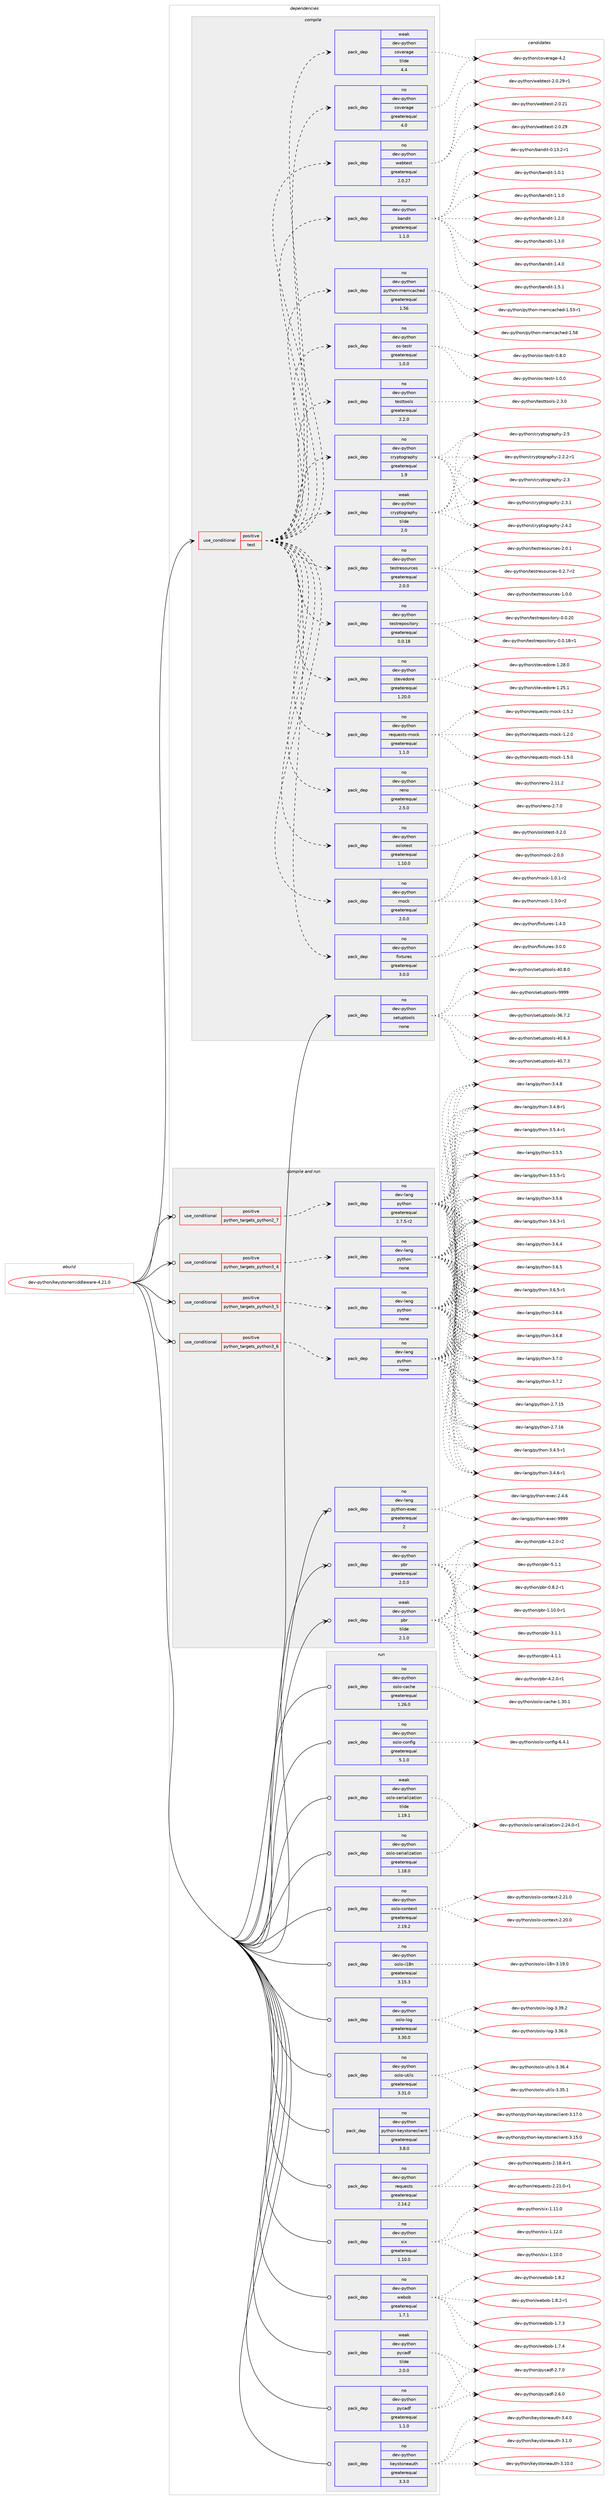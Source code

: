 digraph prolog {

# *************
# Graph options
# *************

newrank=true;
concentrate=true;
compound=true;
graph [rankdir=LR,fontname=Helvetica,fontsize=10,ranksep=1.5];#, ranksep=2.5, nodesep=0.2];
edge  [arrowhead=vee];
node  [fontname=Helvetica,fontsize=10];

# **********
# The ebuild
# **********

subgraph cluster_leftcol {
color=gray;
rank=same;
label=<<i>ebuild</i>>;
id [label="dev-python/keystonemiddleware-4.21.0", color=red, width=4, href="../dev-python/keystonemiddleware-4.21.0.svg"];
}

# ****************
# The dependencies
# ****************

subgraph cluster_midcol {
color=gray;
label=<<i>dependencies</i>>;
subgraph cluster_compile {
fillcolor="#eeeeee";
style=filled;
label=<<i>compile</i>>;
subgraph cond376677 {
dependency1416497 [label=<<TABLE BORDER="0" CELLBORDER="1" CELLSPACING="0" CELLPADDING="4"><TR><TD ROWSPAN="3" CELLPADDING="10">use_conditional</TD></TR><TR><TD>positive</TD></TR><TR><TD>test</TD></TR></TABLE>>, shape=none, color=red];
subgraph pack1016547 {
dependency1416498 [label=<<TABLE BORDER="0" CELLBORDER="1" CELLSPACING="0" CELLPADDING="4" WIDTH="220"><TR><TD ROWSPAN="6" CELLPADDING="30">pack_dep</TD></TR><TR><TD WIDTH="110">no</TD></TR><TR><TD>dev-python</TD></TR><TR><TD>coverage</TD></TR><TR><TD>greaterequal</TD></TR><TR><TD>4.0</TD></TR></TABLE>>, shape=none, color=blue];
}
dependency1416497:e -> dependency1416498:w [weight=20,style="dashed",arrowhead="vee"];
subgraph pack1016548 {
dependency1416499 [label=<<TABLE BORDER="0" CELLBORDER="1" CELLSPACING="0" CELLPADDING="4" WIDTH="220"><TR><TD ROWSPAN="6" CELLPADDING="30">pack_dep</TD></TR><TR><TD WIDTH="110">weak</TD></TR><TR><TD>dev-python</TD></TR><TR><TD>coverage</TD></TR><TR><TD>tilde</TD></TR><TR><TD>4.4</TD></TR></TABLE>>, shape=none, color=blue];
}
dependency1416497:e -> dependency1416499:w [weight=20,style="dashed",arrowhead="vee"];
subgraph pack1016549 {
dependency1416500 [label=<<TABLE BORDER="0" CELLBORDER="1" CELLSPACING="0" CELLPADDING="4" WIDTH="220"><TR><TD ROWSPAN="6" CELLPADDING="30">pack_dep</TD></TR><TR><TD WIDTH="110">no</TD></TR><TR><TD>dev-python</TD></TR><TR><TD>cryptography</TD></TR><TR><TD>greaterequal</TD></TR><TR><TD>1.9</TD></TR></TABLE>>, shape=none, color=blue];
}
dependency1416497:e -> dependency1416500:w [weight=20,style="dashed",arrowhead="vee"];
subgraph pack1016550 {
dependency1416501 [label=<<TABLE BORDER="0" CELLBORDER="1" CELLSPACING="0" CELLPADDING="4" WIDTH="220"><TR><TD ROWSPAN="6" CELLPADDING="30">pack_dep</TD></TR><TR><TD WIDTH="110">weak</TD></TR><TR><TD>dev-python</TD></TR><TR><TD>cryptography</TD></TR><TR><TD>tilde</TD></TR><TR><TD>2.0</TD></TR></TABLE>>, shape=none, color=blue];
}
dependency1416497:e -> dependency1416501:w [weight=20,style="dashed",arrowhead="vee"];
subgraph pack1016551 {
dependency1416502 [label=<<TABLE BORDER="0" CELLBORDER="1" CELLSPACING="0" CELLPADDING="4" WIDTH="220"><TR><TD ROWSPAN="6" CELLPADDING="30">pack_dep</TD></TR><TR><TD WIDTH="110">no</TD></TR><TR><TD>dev-python</TD></TR><TR><TD>fixtures</TD></TR><TR><TD>greaterequal</TD></TR><TR><TD>3.0.0</TD></TR></TABLE>>, shape=none, color=blue];
}
dependency1416497:e -> dependency1416502:w [weight=20,style="dashed",arrowhead="vee"];
subgraph pack1016552 {
dependency1416503 [label=<<TABLE BORDER="0" CELLBORDER="1" CELLSPACING="0" CELLPADDING="4" WIDTH="220"><TR><TD ROWSPAN="6" CELLPADDING="30">pack_dep</TD></TR><TR><TD WIDTH="110">no</TD></TR><TR><TD>dev-python</TD></TR><TR><TD>mock</TD></TR><TR><TD>greaterequal</TD></TR><TR><TD>2.0.0</TD></TR></TABLE>>, shape=none, color=blue];
}
dependency1416497:e -> dependency1416503:w [weight=20,style="dashed",arrowhead="vee"];
subgraph pack1016553 {
dependency1416504 [label=<<TABLE BORDER="0" CELLBORDER="1" CELLSPACING="0" CELLPADDING="4" WIDTH="220"><TR><TD ROWSPAN="6" CELLPADDING="30">pack_dep</TD></TR><TR><TD WIDTH="110">no</TD></TR><TR><TD>dev-python</TD></TR><TR><TD>oslotest</TD></TR><TR><TD>greaterequal</TD></TR><TR><TD>1.10.0</TD></TR></TABLE>>, shape=none, color=blue];
}
dependency1416497:e -> dependency1416504:w [weight=20,style="dashed",arrowhead="vee"];
subgraph pack1016554 {
dependency1416505 [label=<<TABLE BORDER="0" CELLBORDER="1" CELLSPACING="0" CELLPADDING="4" WIDTH="220"><TR><TD ROWSPAN="6" CELLPADDING="30">pack_dep</TD></TR><TR><TD WIDTH="110">no</TD></TR><TR><TD>dev-python</TD></TR><TR><TD>reno</TD></TR><TR><TD>greaterequal</TD></TR><TR><TD>2.5.0</TD></TR></TABLE>>, shape=none, color=blue];
}
dependency1416497:e -> dependency1416505:w [weight=20,style="dashed",arrowhead="vee"];
subgraph pack1016555 {
dependency1416506 [label=<<TABLE BORDER="0" CELLBORDER="1" CELLSPACING="0" CELLPADDING="4" WIDTH="220"><TR><TD ROWSPAN="6" CELLPADDING="30">pack_dep</TD></TR><TR><TD WIDTH="110">no</TD></TR><TR><TD>dev-python</TD></TR><TR><TD>requests-mock</TD></TR><TR><TD>greaterequal</TD></TR><TR><TD>1.1.0</TD></TR></TABLE>>, shape=none, color=blue];
}
dependency1416497:e -> dependency1416506:w [weight=20,style="dashed",arrowhead="vee"];
subgraph pack1016556 {
dependency1416507 [label=<<TABLE BORDER="0" CELLBORDER="1" CELLSPACING="0" CELLPADDING="4" WIDTH="220"><TR><TD ROWSPAN="6" CELLPADDING="30">pack_dep</TD></TR><TR><TD WIDTH="110">no</TD></TR><TR><TD>dev-python</TD></TR><TR><TD>stevedore</TD></TR><TR><TD>greaterequal</TD></TR><TR><TD>1.20.0</TD></TR></TABLE>>, shape=none, color=blue];
}
dependency1416497:e -> dependency1416507:w [weight=20,style="dashed",arrowhead="vee"];
subgraph pack1016557 {
dependency1416508 [label=<<TABLE BORDER="0" CELLBORDER="1" CELLSPACING="0" CELLPADDING="4" WIDTH="220"><TR><TD ROWSPAN="6" CELLPADDING="30">pack_dep</TD></TR><TR><TD WIDTH="110">no</TD></TR><TR><TD>dev-python</TD></TR><TR><TD>testrepository</TD></TR><TR><TD>greaterequal</TD></TR><TR><TD>0.0.18</TD></TR></TABLE>>, shape=none, color=blue];
}
dependency1416497:e -> dependency1416508:w [weight=20,style="dashed",arrowhead="vee"];
subgraph pack1016558 {
dependency1416509 [label=<<TABLE BORDER="0" CELLBORDER="1" CELLSPACING="0" CELLPADDING="4" WIDTH="220"><TR><TD ROWSPAN="6" CELLPADDING="30">pack_dep</TD></TR><TR><TD WIDTH="110">no</TD></TR><TR><TD>dev-python</TD></TR><TR><TD>testresources</TD></TR><TR><TD>greaterequal</TD></TR><TR><TD>2.0.0</TD></TR></TABLE>>, shape=none, color=blue];
}
dependency1416497:e -> dependency1416509:w [weight=20,style="dashed",arrowhead="vee"];
subgraph pack1016559 {
dependency1416510 [label=<<TABLE BORDER="0" CELLBORDER="1" CELLSPACING="0" CELLPADDING="4" WIDTH="220"><TR><TD ROWSPAN="6" CELLPADDING="30">pack_dep</TD></TR><TR><TD WIDTH="110">no</TD></TR><TR><TD>dev-python</TD></TR><TR><TD>testtools</TD></TR><TR><TD>greaterequal</TD></TR><TR><TD>2.2.0</TD></TR></TABLE>>, shape=none, color=blue];
}
dependency1416497:e -> dependency1416510:w [weight=20,style="dashed",arrowhead="vee"];
subgraph pack1016560 {
dependency1416511 [label=<<TABLE BORDER="0" CELLBORDER="1" CELLSPACING="0" CELLPADDING="4" WIDTH="220"><TR><TD ROWSPAN="6" CELLPADDING="30">pack_dep</TD></TR><TR><TD WIDTH="110">no</TD></TR><TR><TD>dev-python</TD></TR><TR><TD>os-testr</TD></TR><TR><TD>greaterequal</TD></TR><TR><TD>1.0.0</TD></TR></TABLE>>, shape=none, color=blue];
}
dependency1416497:e -> dependency1416511:w [weight=20,style="dashed",arrowhead="vee"];
subgraph pack1016561 {
dependency1416512 [label=<<TABLE BORDER="0" CELLBORDER="1" CELLSPACING="0" CELLPADDING="4" WIDTH="220"><TR><TD ROWSPAN="6" CELLPADDING="30">pack_dep</TD></TR><TR><TD WIDTH="110">no</TD></TR><TR><TD>dev-python</TD></TR><TR><TD>python-memcached</TD></TR><TR><TD>greaterequal</TD></TR><TR><TD>1.56</TD></TR></TABLE>>, shape=none, color=blue];
}
dependency1416497:e -> dependency1416512:w [weight=20,style="dashed",arrowhead="vee"];
subgraph pack1016562 {
dependency1416513 [label=<<TABLE BORDER="0" CELLBORDER="1" CELLSPACING="0" CELLPADDING="4" WIDTH="220"><TR><TD ROWSPAN="6" CELLPADDING="30">pack_dep</TD></TR><TR><TD WIDTH="110">no</TD></TR><TR><TD>dev-python</TD></TR><TR><TD>bandit</TD></TR><TR><TD>greaterequal</TD></TR><TR><TD>1.1.0</TD></TR></TABLE>>, shape=none, color=blue];
}
dependency1416497:e -> dependency1416513:w [weight=20,style="dashed",arrowhead="vee"];
subgraph pack1016563 {
dependency1416514 [label=<<TABLE BORDER="0" CELLBORDER="1" CELLSPACING="0" CELLPADDING="4" WIDTH="220"><TR><TD ROWSPAN="6" CELLPADDING="30">pack_dep</TD></TR><TR><TD WIDTH="110">no</TD></TR><TR><TD>dev-python</TD></TR><TR><TD>webtest</TD></TR><TR><TD>greaterequal</TD></TR><TR><TD>2.0.27</TD></TR></TABLE>>, shape=none, color=blue];
}
dependency1416497:e -> dependency1416514:w [weight=20,style="dashed",arrowhead="vee"];
}
id:e -> dependency1416497:w [weight=20,style="solid",arrowhead="vee"];
subgraph pack1016564 {
dependency1416515 [label=<<TABLE BORDER="0" CELLBORDER="1" CELLSPACING="0" CELLPADDING="4" WIDTH="220"><TR><TD ROWSPAN="6" CELLPADDING="30">pack_dep</TD></TR><TR><TD WIDTH="110">no</TD></TR><TR><TD>dev-python</TD></TR><TR><TD>setuptools</TD></TR><TR><TD>none</TD></TR><TR><TD></TD></TR></TABLE>>, shape=none, color=blue];
}
id:e -> dependency1416515:w [weight=20,style="solid",arrowhead="vee"];
}
subgraph cluster_compileandrun {
fillcolor="#eeeeee";
style=filled;
label=<<i>compile and run</i>>;
subgraph cond376678 {
dependency1416516 [label=<<TABLE BORDER="0" CELLBORDER="1" CELLSPACING="0" CELLPADDING="4"><TR><TD ROWSPAN="3" CELLPADDING="10">use_conditional</TD></TR><TR><TD>positive</TD></TR><TR><TD>python_targets_python2_7</TD></TR></TABLE>>, shape=none, color=red];
subgraph pack1016565 {
dependency1416517 [label=<<TABLE BORDER="0" CELLBORDER="1" CELLSPACING="0" CELLPADDING="4" WIDTH="220"><TR><TD ROWSPAN="6" CELLPADDING="30">pack_dep</TD></TR><TR><TD WIDTH="110">no</TD></TR><TR><TD>dev-lang</TD></TR><TR><TD>python</TD></TR><TR><TD>greaterequal</TD></TR><TR><TD>2.7.5-r2</TD></TR></TABLE>>, shape=none, color=blue];
}
dependency1416516:e -> dependency1416517:w [weight=20,style="dashed",arrowhead="vee"];
}
id:e -> dependency1416516:w [weight=20,style="solid",arrowhead="odotvee"];
subgraph cond376679 {
dependency1416518 [label=<<TABLE BORDER="0" CELLBORDER="1" CELLSPACING="0" CELLPADDING="4"><TR><TD ROWSPAN="3" CELLPADDING="10">use_conditional</TD></TR><TR><TD>positive</TD></TR><TR><TD>python_targets_python3_4</TD></TR></TABLE>>, shape=none, color=red];
subgraph pack1016566 {
dependency1416519 [label=<<TABLE BORDER="0" CELLBORDER="1" CELLSPACING="0" CELLPADDING="4" WIDTH="220"><TR><TD ROWSPAN="6" CELLPADDING="30">pack_dep</TD></TR><TR><TD WIDTH="110">no</TD></TR><TR><TD>dev-lang</TD></TR><TR><TD>python</TD></TR><TR><TD>none</TD></TR><TR><TD></TD></TR></TABLE>>, shape=none, color=blue];
}
dependency1416518:e -> dependency1416519:w [weight=20,style="dashed",arrowhead="vee"];
}
id:e -> dependency1416518:w [weight=20,style="solid",arrowhead="odotvee"];
subgraph cond376680 {
dependency1416520 [label=<<TABLE BORDER="0" CELLBORDER="1" CELLSPACING="0" CELLPADDING="4"><TR><TD ROWSPAN="3" CELLPADDING="10">use_conditional</TD></TR><TR><TD>positive</TD></TR><TR><TD>python_targets_python3_5</TD></TR></TABLE>>, shape=none, color=red];
subgraph pack1016567 {
dependency1416521 [label=<<TABLE BORDER="0" CELLBORDER="1" CELLSPACING="0" CELLPADDING="4" WIDTH="220"><TR><TD ROWSPAN="6" CELLPADDING="30">pack_dep</TD></TR><TR><TD WIDTH="110">no</TD></TR><TR><TD>dev-lang</TD></TR><TR><TD>python</TD></TR><TR><TD>none</TD></TR><TR><TD></TD></TR></TABLE>>, shape=none, color=blue];
}
dependency1416520:e -> dependency1416521:w [weight=20,style="dashed",arrowhead="vee"];
}
id:e -> dependency1416520:w [weight=20,style="solid",arrowhead="odotvee"];
subgraph cond376681 {
dependency1416522 [label=<<TABLE BORDER="0" CELLBORDER="1" CELLSPACING="0" CELLPADDING="4"><TR><TD ROWSPAN="3" CELLPADDING="10">use_conditional</TD></TR><TR><TD>positive</TD></TR><TR><TD>python_targets_python3_6</TD></TR></TABLE>>, shape=none, color=red];
subgraph pack1016568 {
dependency1416523 [label=<<TABLE BORDER="0" CELLBORDER="1" CELLSPACING="0" CELLPADDING="4" WIDTH="220"><TR><TD ROWSPAN="6" CELLPADDING="30">pack_dep</TD></TR><TR><TD WIDTH="110">no</TD></TR><TR><TD>dev-lang</TD></TR><TR><TD>python</TD></TR><TR><TD>none</TD></TR><TR><TD></TD></TR></TABLE>>, shape=none, color=blue];
}
dependency1416522:e -> dependency1416523:w [weight=20,style="dashed",arrowhead="vee"];
}
id:e -> dependency1416522:w [weight=20,style="solid",arrowhead="odotvee"];
subgraph pack1016569 {
dependency1416524 [label=<<TABLE BORDER="0" CELLBORDER="1" CELLSPACING="0" CELLPADDING="4" WIDTH="220"><TR><TD ROWSPAN="6" CELLPADDING="30">pack_dep</TD></TR><TR><TD WIDTH="110">no</TD></TR><TR><TD>dev-lang</TD></TR><TR><TD>python-exec</TD></TR><TR><TD>greaterequal</TD></TR><TR><TD>2</TD></TR></TABLE>>, shape=none, color=blue];
}
id:e -> dependency1416524:w [weight=20,style="solid",arrowhead="odotvee"];
subgraph pack1016570 {
dependency1416525 [label=<<TABLE BORDER="0" CELLBORDER="1" CELLSPACING="0" CELLPADDING="4" WIDTH="220"><TR><TD ROWSPAN="6" CELLPADDING="30">pack_dep</TD></TR><TR><TD WIDTH="110">no</TD></TR><TR><TD>dev-python</TD></TR><TR><TD>pbr</TD></TR><TR><TD>greaterequal</TD></TR><TR><TD>2.0.0</TD></TR></TABLE>>, shape=none, color=blue];
}
id:e -> dependency1416525:w [weight=20,style="solid",arrowhead="odotvee"];
subgraph pack1016571 {
dependency1416526 [label=<<TABLE BORDER="0" CELLBORDER="1" CELLSPACING="0" CELLPADDING="4" WIDTH="220"><TR><TD ROWSPAN="6" CELLPADDING="30">pack_dep</TD></TR><TR><TD WIDTH="110">weak</TD></TR><TR><TD>dev-python</TD></TR><TR><TD>pbr</TD></TR><TR><TD>tilde</TD></TR><TR><TD>2.1.0</TD></TR></TABLE>>, shape=none, color=blue];
}
id:e -> dependency1416526:w [weight=20,style="solid",arrowhead="odotvee"];
}
subgraph cluster_run {
fillcolor="#eeeeee";
style=filled;
label=<<i>run</i>>;
subgraph pack1016572 {
dependency1416527 [label=<<TABLE BORDER="0" CELLBORDER="1" CELLSPACING="0" CELLPADDING="4" WIDTH="220"><TR><TD ROWSPAN="6" CELLPADDING="30">pack_dep</TD></TR><TR><TD WIDTH="110">no</TD></TR><TR><TD>dev-python</TD></TR><TR><TD>keystoneauth</TD></TR><TR><TD>greaterequal</TD></TR><TR><TD>3.3.0</TD></TR></TABLE>>, shape=none, color=blue];
}
id:e -> dependency1416527:w [weight=20,style="solid",arrowhead="odot"];
subgraph pack1016573 {
dependency1416528 [label=<<TABLE BORDER="0" CELLBORDER="1" CELLSPACING="0" CELLPADDING="4" WIDTH="220"><TR><TD ROWSPAN="6" CELLPADDING="30">pack_dep</TD></TR><TR><TD WIDTH="110">no</TD></TR><TR><TD>dev-python</TD></TR><TR><TD>oslo-cache</TD></TR><TR><TD>greaterequal</TD></TR><TR><TD>1.26.0</TD></TR></TABLE>>, shape=none, color=blue];
}
id:e -> dependency1416528:w [weight=20,style="solid",arrowhead="odot"];
subgraph pack1016574 {
dependency1416529 [label=<<TABLE BORDER="0" CELLBORDER="1" CELLSPACING="0" CELLPADDING="4" WIDTH="220"><TR><TD ROWSPAN="6" CELLPADDING="30">pack_dep</TD></TR><TR><TD WIDTH="110">no</TD></TR><TR><TD>dev-python</TD></TR><TR><TD>oslo-config</TD></TR><TR><TD>greaterequal</TD></TR><TR><TD>5.1.0</TD></TR></TABLE>>, shape=none, color=blue];
}
id:e -> dependency1416529:w [weight=20,style="solid",arrowhead="odot"];
subgraph pack1016575 {
dependency1416530 [label=<<TABLE BORDER="0" CELLBORDER="1" CELLSPACING="0" CELLPADDING="4" WIDTH="220"><TR><TD ROWSPAN="6" CELLPADDING="30">pack_dep</TD></TR><TR><TD WIDTH="110">no</TD></TR><TR><TD>dev-python</TD></TR><TR><TD>oslo-context</TD></TR><TR><TD>greaterequal</TD></TR><TR><TD>2.19.2</TD></TR></TABLE>>, shape=none, color=blue];
}
id:e -> dependency1416530:w [weight=20,style="solid",arrowhead="odot"];
subgraph pack1016576 {
dependency1416531 [label=<<TABLE BORDER="0" CELLBORDER="1" CELLSPACING="0" CELLPADDING="4" WIDTH="220"><TR><TD ROWSPAN="6" CELLPADDING="30">pack_dep</TD></TR><TR><TD WIDTH="110">no</TD></TR><TR><TD>dev-python</TD></TR><TR><TD>oslo-i18n</TD></TR><TR><TD>greaterequal</TD></TR><TR><TD>3.15.3</TD></TR></TABLE>>, shape=none, color=blue];
}
id:e -> dependency1416531:w [weight=20,style="solid",arrowhead="odot"];
subgraph pack1016577 {
dependency1416532 [label=<<TABLE BORDER="0" CELLBORDER="1" CELLSPACING="0" CELLPADDING="4" WIDTH="220"><TR><TD ROWSPAN="6" CELLPADDING="30">pack_dep</TD></TR><TR><TD WIDTH="110">no</TD></TR><TR><TD>dev-python</TD></TR><TR><TD>oslo-log</TD></TR><TR><TD>greaterequal</TD></TR><TR><TD>3.30.0</TD></TR></TABLE>>, shape=none, color=blue];
}
id:e -> dependency1416532:w [weight=20,style="solid",arrowhead="odot"];
subgraph pack1016578 {
dependency1416533 [label=<<TABLE BORDER="0" CELLBORDER="1" CELLSPACING="0" CELLPADDING="4" WIDTH="220"><TR><TD ROWSPAN="6" CELLPADDING="30">pack_dep</TD></TR><TR><TD WIDTH="110">no</TD></TR><TR><TD>dev-python</TD></TR><TR><TD>oslo-serialization</TD></TR><TR><TD>greaterequal</TD></TR><TR><TD>1.18.0</TD></TR></TABLE>>, shape=none, color=blue];
}
id:e -> dependency1416533:w [weight=20,style="solid",arrowhead="odot"];
subgraph pack1016579 {
dependency1416534 [label=<<TABLE BORDER="0" CELLBORDER="1" CELLSPACING="0" CELLPADDING="4" WIDTH="220"><TR><TD ROWSPAN="6" CELLPADDING="30">pack_dep</TD></TR><TR><TD WIDTH="110">no</TD></TR><TR><TD>dev-python</TD></TR><TR><TD>oslo-utils</TD></TR><TR><TD>greaterequal</TD></TR><TR><TD>3.31.0</TD></TR></TABLE>>, shape=none, color=blue];
}
id:e -> dependency1416534:w [weight=20,style="solid",arrowhead="odot"];
subgraph pack1016580 {
dependency1416535 [label=<<TABLE BORDER="0" CELLBORDER="1" CELLSPACING="0" CELLPADDING="4" WIDTH="220"><TR><TD ROWSPAN="6" CELLPADDING="30">pack_dep</TD></TR><TR><TD WIDTH="110">no</TD></TR><TR><TD>dev-python</TD></TR><TR><TD>pycadf</TD></TR><TR><TD>greaterequal</TD></TR><TR><TD>1.1.0</TD></TR></TABLE>>, shape=none, color=blue];
}
id:e -> dependency1416535:w [weight=20,style="solid",arrowhead="odot"];
subgraph pack1016581 {
dependency1416536 [label=<<TABLE BORDER="0" CELLBORDER="1" CELLSPACING="0" CELLPADDING="4" WIDTH="220"><TR><TD ROWSPAN="6" CELLPADDING="30">pack_dep</TD></TR><TR><TD WIDTH="110">no</TD></TR><TR><TD>dev-python</TD></TR><TR><TD>python-keystoneclient</TD></TR><TR><TD>greaterequal</TD></TR><TR><TD>3.8.0</TD></TR></TABLE>>, shape=none, color=blue];
}
id:e -> dependency1416536:w [weight=20,style="solid",arrowhead="odot"];
subgraph pack1016582 {
dependency1416537 [label=<<TABLE BORDER="0" CELLBORDER="1" CELLSPACING="0" CELLPADDING="4" WIDTH="220"><TR><TD ROWSPAN="6" CELLPADDING="30">pack_dep</TD></TR><TR><TD WIDTH="110">no</TD></TR><TR><TD>dev-python</TD></TR><TR><TD>requests</TD></TR><TR><TD>greaterequal</TD></TR><TR><TD>2.14.2</TD></TR></TABLE>>, shape=none, color=blue];
}
id:e -> dependency1416537:w [weight=20,style="solid",arrowhead="odot"];
subgraph pack1016583 {
dependency1416538 [label=<<TABLE BORDER="0" CELLBORDER="1" CELLSPACING="0" CELLPADDING="4" WIDTH="220"><TR><TD ROWSPAN="6" CELLPADDING="30">pack_dep</TD></TR><TR><TD WIDTH="110">no</TD></TR><TR><TD>dev-python</TD></TR><TR><TD>six</TD></TR><TR><TD>greaterequal</TD></TR><TR><TD>1.10.0</TD></TR></TABLE>>, shape=none, color=blue];
}
id:e -> dependency1416538:w [weight=20,style="solid",arrowhead="odot"];
subgraph pack1016584 {
dependency1416539 [label=<<TABLE BORDER="0" CELLBORDER="1" CELLSPACING="0" CELLPADDING="4" WIDTH="220"><TR><TD ROWSPAN="6" CELLPADDING="30">pack_dep</TD></TR><TR><TD WIDTH="110">no</TD></TR><TR><TD>dev-python</TD></TR><TR><TD>webob</TD></TR><TR><TD>greaterequal</TD></TR><TR><TD>1.7.1</TD></TR></TABLE>>, shape=none, color=blue];
}
id:e -> dependency1416539:w [weight=20,style="solid",arrowhead="odot"];
subgraph pack1016585 {
dependency1416540 [label=<<TABLE BORDER="0" CELLBORDER="1" CELLSPACING="0" CELLPADDING="4" WIDTH="220"><TR><TD ROWSPAN="6" CELLPADDING="30">pack_dep</TD></TR><TR><TD WIDTH="110">weak</TD></TR><TR><TD>dev-python</TD></TR><TR><TD>oslo-serialization</TD></TR><TR><TD>tilde</TD></TR><TR><TD>1.19.1</TD></TR></TABLE>>, shape=none, color=blue];
}
id:e -> dependency1416540:w [weight=20,style="solid",arrowhead="odot"];
subgraph pack1016586 {
dependency1416541 [label=<<TABLE BORDER="0" CELLBORDER="1" CELLSPACING="0" CELLPADDING="4" WIDTH="220"><TR><TD ROWSPAN="6" CELLPADDING="30">pack_dep</TD></TR><TR><TD WIDTH="110">weak</TD></TR><TR><TD>dev-python</TD></TR><TR><TD>pycadf</TD></TR><TR><TD>tilde</TD></TR><TR><TD>2.0.0</TD></TR></TABLE>>, shape=none, color=blue];
}
id:e -> dependency1416541:w [weight=20,style="solid",arrowhead="odot"];
}
}

# **************
# The candidates
# **************

subgraph cluster_choices {
rank=same;
color=gray;
label=<<i>candidates</i>>;

subgraph choice1016547 {
color=black;
nodesep=1;
choice1001011184511212111610411111047991111181011149710310145524650 [label="dev-python/coverage-4.2", color=red, width=4,href="../dev-python/coverage-4.2.svg"];
dependency1416498:e -> choice1001011184511212111610411111047991111181011149710310145524650:w [style=dotted,weight="100"];
}
subgraph choice1016548 {
color=black;
nodesep=1;
choice1001011184511212111610411111047991111181011149710310145524650 [label="dev-python/coverage-4.2", color=red, width=4,href="../dev-python/coverage-4.2.svg"];
dependency1416499:e -> choice1001011184511212111610411111047991111181011149710310145524650:w [style=dotted,weight="100"];
}
subgraph choice1016549 {
color=black;
nodesep=1;
choice100101118451121211161041111104799114121112116111103114971121041214550465046504511449 [label="dev-python/cryptography-2.2.2-r1", color=red, width=4,href="../dev-python/cryptography-2.2.2-r1.svg"];
choice1001011184511212111610411111047991141211121161111031149711210412145504651 [label="dev-python/cryptography-2.3", color=red, width=4,href="../dev-python/cryptography-2.3.svg"];
choice10010111845112121116104111110479911412111211611110311497112104121455046514649 [label="dev-python/cryptography-2.3.1", color=red, width=4,href="../dev-python/cryptography-2.3.1.svg"];
choice10010111845112121116104111110479911412111211611110311497112104121455046524650 [label="dev-python/cryptography-2.4.2", color=red, width=4,href="../dev-python/cryptography-2.4.2.svg"];
choice1001011184511212111610411111047991141211121161111031149711210412145504653 [label="dev-python/cryptography-2.5", color=red, width=4,href="../dev-python/cryptography-2.5.svg"];
dependency1416500:e -> choice100101118451121211161041111104799114121112116111103114971121041214550465046504511449:w [style=dotted,weight="100"];
dependency1416500:e -> choice1001011184511212111610411111047991141211121161111031149711210412145504651:w [style=dotted,weight="100"];
dependency1416500:e -> choice10010111845112121116104111110479911412111211611110311497112104121455046514649:w [style=dotted,weight="100"];
dependency1416500:e -> choice10010111845112121116104111110479911412111211611110311497112104121455046524650:w [style=dotted,weight="100"];
dependency1416500:e -> choice1001011184511212111610411111047991141211121161111031149711210412145504653:w [style=dotted,weight="100"];
}
subgraph choice1016550 {
color=black;
nodesep=1;
choice100101118451121211161041111104799114121112116111103114971121041214550465046504511449 [label="dev-python/cryptography-2.2.2-r1", color=red, width=4,href="../dev-python/cryptography-2.2.2-r1.svg"];
choice1001011184511212111610411111047991141211121161111031149711210412145504651 [label="dev-python/cryptography-2.3", color=red, width=4,href="../dev-python/cryptography-2.3.svg"];
choice10010111845112121116104111110479911412111211611110311497112104121455046514649 [label="dev-python/cryptography-2.3.1", color=red, width=4,href="../dev-python/cryptography-2.3.1.svg"];
choice10010111845112121116104111110479911412111211611110311497112104121455046524650 [label="dev-python/cryptography-2.4.2", color=red, width=4,href="../dev-python/cryptography-2.4.2.svg"];
choice1001011184511212111610411111047991141211121161111031149711210412145504653 [label="dev-python/cryptography-2.5", color=red, width=4,href="../dev-python/cryptography-2.5.svg"];
dependency1416501:e -> choice100101118451121211161041111104799114121112116111103114971121041214550465046504511449:w [style=dotted,weight="100"];
dependency1416501:e -> choice1001011184511212111610411111047991141211121161111031149711210412145504651:w [style=dotted,weight="100"];
dependency1416501:e -> choice10010111845112121116104111110479911412111211611110311497112104121455046514649:w [style=dotted,weight="100"];
dependency1416501:e -> choice10010111845112121116104111110479911412111211611110311497112104121455046524650:w [style=dotted,weight="100"];
dependency1416501:e -> choice1001011184511212111610411111047991141211121161111031149711210412145504653:w [style=dotted,weight="100"];
}
subgraph choice1016551 {
color=black;
nodesep=1;
choice1001011184511212111610411111047102105120116117114101115454946524648 [label="dev-python/fixtures-1.4.0", color=red, width=4,href="../dev-python/fixtures-1.4.0.svg"];
choice1001011184511212111610411111047102105120116117114101115455146484648 [label="dev-python/fixtures-3.0.0", color=red, width=4,href="../dev-python/fixtures-3.0.0.svg"];
dependency1416502:e -> choice1001011184511212111610411111047102105120116117114101115454946524648:w [style=dotted,weight="100"];
dependency1416502:e -> choice1001011184511212111610411111047102105120116117114101115455146484648:w [style=dotted,weight="100"];
}
subgraph choice1016552 {
color=black;
nodesep=1;
choice1001011184511212111610411111047109111991074549464846494511450 [label="dev-python/mock-1.0.1-r2", color=red, width=4,href="../dev-python/mock-1.0.1-r2.svg"];
choice1001011184511212111610411111047109111991074549465146484511450 [label="dev-python/mock-1.3.0-r2", color=red, width=4,href="../dev-python/mock-1.3.0-r2.svg"];
choice100101118451121211161041111104710911199107455046484648 [label="dev-python/mock-2.0.0", color=red, width=4,href="../dev-python/mock-2.0.0.svg"];
dependency1416503:e -> choice1001011184511212111610411111047109111991074549464846494511450:w [style=dotted,weight="100"];
dependency1416503:e -> choice1001011184511212111610411111047109111991074549465146484511450:w [style=dotted,weight="100"];
dependency1416503:e -> choice100101118451121211161041111104710911199107455046484648:w [style=dotted,weight="100"];
}
subgraph choice1016553 {
color=black;
nodesep=1;
choice1001011184511212111610411111047111115108111116101115116455146504648 [label="dev-python/oslotest-3.2.0", color=red, width=4,href="../dev-python/oslotest-3.2.0.svg"];
dependency1416504:e -> choice1001011184511212111610411111047111115108111116101115116455146504648:w [style=dotted,weight="100"];
}
subgraph choice1016554 {
color=black;
nodesep=1;
choice100101118451121211161041111104711410111011145504649494650 [label="dev-python/reno-2.11.2", color=red, width=4,href="../dev-python/reno-2.11.2.svg"];
choice1001011184511212111610411111047114101110111455046554648 [label="dev-python/reno-2.7.0", color=red, width=4,href="../dev-python/reno-2.7.0.svg"];
dependency1416505:e -> choice100101118451121211161041111104711410111011145504649494650:w [style=dotted,weight="100"];
dependency1416505:e -> choice1001011184511212111610411111047114101110111455046554648:w [style=dotted,weight="100"];
}
subgraph choice1016555 {
color=black;
nodesep=1;
choice10010111845112121116104111110471141011131171011151161154510911199107454946504648 [label="dev-python/requests-mock-1.2.0", color=red, width=4,href="../dev-python/requests-mock-1.2.0.svg"];
choice10010111845112121116104111110471141011131171011151161154510911199107454946534648 [label="dev-python/requests-mock-1.5.0", color=red, width=4,href="../dev-python/requests-mock-1.5.0.svg"];
choice10010111845112121116104111110471141011131171011151161154510911199107454946534650 [label="dev-python/requests-mock-1.5.2", color=red, width=4,href="../dev-python/requests-mock-1.5.2.svg"];
dependency1416506:e -> choice10010111845112121116104111110471141011131171011151161154510911199107454946504648:w [style=dotted,weight="100"];
dependency1416506:e -> choice10010111845112121116104111110471141011131171011151161154510911199107454946534648:w [style=dotted,weight="100"];
dependency1416506:e -> choice10010111845112121116104111110471141011131171011151161154510911199107454946534650:w [style=dotted,weight="100"];
}
subgraph choice1016556 {
color=black;
nodesep=1;
choice100101118451121211161041111104711511610111810110011111410145494650534649 [label="dev-python/stevedore-1.25.1", color=red, width=4,href="../dev-python/stevedore-1.25.1.svg"];
choice100101118451121211161041111104711511610111810110011111410145494650564648 [label="dev-python/stevedore-1.28.0", color=red, width=4,href="../dev-python/stevedore-1.28.0.svg"];
dependency1416507:e -> choice100101118451121211161041111104711511610111810110011111410145494650534649:w [style=dotted,weight="100"];
dependency1416507:e -> choice100101118451121211161041111104711511610111810110011111410145494650564648:w [style=dotted,weight="100"];
}
subgraph choice1016557 {
color=black;
nodesep=1;
choice1001011184511212111610411111047116101115116114101112111115105116111114121454846484649564511449 [label="dev-python/testrepository-0.0.18-r1", color=red, width=4,href="../dev-python/testrepository-0.0.18-r1.svg"];
choice100101118451121211161041111104711610111511611410111211111510511611111412145484648465048 [label="dev-python/testrepository-0.0.20", color=red, width=4,href="../dev-python/testrepository-0.0.20.svg"];
dependency1416508:e -> choice1001011184511212111610411111047116101115116114101112111115105116111114121454846484649564511449:w [style=dotted,weight="100"];
dependency1416508:e -> choice100101118451121211161041111104711610111511611410111211111510511611111412145484648465048:w [style=dotted,weight="100"];
}
subgraph choice1016558 {
color=black;
nodesep=1;
choice1001011184511212111610411111047116101115116114101115111117114991011154548465046554511450 [label="dev-python/testresources-0.2.7-r2", color=red, width=4,href="../dev-python/testresources-0.2.7-r2.svg"];
choice100101118451121211161041111104711610111511611410111511111711499101115454946484648 [label="dev-python/testresources-1.0.0", color=red, width=4,href="../dev-python/testresources-1.0.0.svg"];
choice100101118451121211161041111104711610111511611410111511111711499101115455046484649 [label="dev-python/testresources-2.0.1", color=red, width=4,href="../dev-python/testresources-2.0.1.svg"];
dependency1416509:e -> choice1001011184511212111610411111047116101115116114101115111117114991011154548465046554511450:w [style=dotted,weight="100"];
dependency1416509:e -> choice100101118451121211161041111104711610111511611410111511111711499101115454946484648:w [style=dotted,weight="100"];
dependency1416509:e -> choice100101118451121211161041111104711610111511611410111511111711499101115455046484649:w [style=dotted,weight="100"];
}
subgraph choice1016559 {
color=black;
nodesep=1;
choice1001011184511212111610411111047116101115116116111111108115455046514648 [label="dev-python/testtools-2.3.0", color=red, width=4,href="../dev-python/testtools-2.3.0.svg"];
dependency1416510:e -> choice1001011184511212111610411111047116101115116116111111108115455046514648:w [style=dotted,weight="100"];
}
subgraph choice1016560 {
color=black;
nodesep=1;
choice100101118451121211161041111104711111545116101115116114454846564648 [label="dev-python/os-testr-0.8.0", color=red, width=4,href="../dev-python/os-testr-0.8.0.svg"];
choice100101118451121211161041111104711111545116101115116114454946484648 [label="dev-python/os-testr-1.0.0", color=red, width=4,href="../dev-python/os-testr-1.0.0.svg"];
dependency1416511:e -> choice100101118451121211161041111104711111545116101115116114454846564648:w [style=dotted,weight="100"];
dependency1416511:e -> choice100101118451121211161041111104711111545116101115116114454946484648:w [style=dotted,weight="100"];
}
subgraph choice1016561 {
color=black;
nodesep=1;
choice10010111845112121116104111110471121211161041111104510910110999979910410110045494653514511449 [label="dev-python/python-memcached-1.53-r1", color=red, width=4,href="../dev-python/python-memcached-1.53-r1.svg"];
choice1001011184511212111610411111047112121116104111110451091011099997991041011004549465356 [label="dev-python/python-memcached-1.58", color=red, width=4,href="../dev-python/python-memcached-1.58.svg"];
dependency1416512:e -> choice10010111845112121116104111110471121211161041111104510910110999979910410110045494653514511449:w [style=dotted,weight="100"];
dependency1416512:e -> choice1001011184511212111610411111047112121116104111110451091011099997991041011004549465356:w [style=dotted,weight="100"];
}
subgraph choice1016562 {
color=black;
nodesep=1;
choice10010111845112121116104111110479897110100105116454846495146504511449 [label="dev-python/bandit-0.13.2-r1", color=red, width=4,href="../dev-python/bandit-0.13.2-r1.svg"];
choice10010111845112121116104111110479897110100105116454946484649 [label="dev-python/bandit-1.0.1", color=red, width=4,href="../dev-python/bandit-1.0.1.svg"];
choice10010111845112121116104111110479897110100105116454946494648 [label="dev-python/bandit-1.1.0", color=red, width=4,href="../dev-python/bandit-1.1.0.svg"];
choice10010111845112121116104111110479897110100105116454946504648 [label="dev-python/bandit-1.2.0", color=red, width=4,href="../dev-python/bandit-1.2.0.svg"];
choice10010111845112121116104111110479897110100105116454946514648 [label="dev-python/bandit-1.3.0", color=red, width=4,href="../dev-python/bandit-1.3.0.svg"];
choice10010111845112121116104111110479897110100105116454946524648 [label="dev-python/bandit-1.4.0", color=red, width=4,href="../dev-python/bandit-1.4.0.svg"];
choice10010111845112121116104111110479897110100105116454946534649 [label="dev-python/bandit-1.5.1", color=red, width=4,href="../dev-python/bandit-1.5.1.svg"];
dependency1416513:e -> choice10010111845112121116104111110479897110100105116454846495146504511449:w [style=dotted,weight="100"];
dependency1416513:e -> choice10010111845112121116104111110479897110100105116454946484649:w [style=dotted,weight="100"];
dependency1416513:e -> choice10010111845112121116104111110479897110100105116454946494648:w [style=dotted,weight="100"];
dependency1416513:e -> choice10010111845112121116104111110479897110100105116454946504648:w [style=dotted,weight="100"];
dependency1416513:e -> choice10010111845112121116104111110479897110100105116454946514648:w [style=dotted,weight="100"];
dependency1416513:e -> choice10010111845112121116104111110479897110100105116454946524648:w [style=dotted,weight="100"];
dependency1416513:e -> choice10010111845112121116104111110479897110100105116454946534649:w [style=dotted,weight="100"];
}
subgraph choice1016563 {
color=black;
nodesep=1;
choice10010111845112121116104111110471191019811610111511645504648465049 [label="dev-python/webtest-2.0.21", color=red, width=4,href="../dev-python/webtest-2.0.21.svg"];
choice10010111845112121116104111110471191019811610111511645504648465057 [label="dev-python/webtest-2.0.29", color=red, width=4,href="../dev-python/webtest-2.0.29.svg"];
choice100101118451121211161041111104711910198116101115116455046484650574511449 [label="dev-python/webtest-2.0.29-r1", color=red, width=4,href="../dev-python/webtest-2.0.29-r1.svg"];
dependency1416514:e -> choice10010111845112121116104111110471191019811610111511645504648465049:w [style=dotted,weight="100"];
dependency1416514:e -> choice10010111845112121116104111110471191019811610111511645504648465057:w [style=dotted,weight="100"];
dependency1416514:e -> choice100101118451121211161041111104711910198116101115116455046484650574511449:w [style=dotted,weight="100"];
}
subgraph choice1016564 {
color=black;
nodesep=1;
choice100101118451121211161041111104711510111611711211611111110811545515446554650 [label="dev-python/setuptools-36.7.2", color=red, width=4,href="../dev-python/setuptools-36.7.2.svg"];
choice100101118451121211161041111104711510111611711211611111110811545524846544651 [label="dev-python/setuptools-40.6.3", color=red, width=4,href="../dev-python/setuptools-40.6.3.svg"];
choice100101118451121211161041111104711510111611711211611111110811545524846554651 [label="dev-python/setuptools-40.7.3", color=red, width=4,href="../dev-python/setuptools-40.7.3.svg"];
choice100101118451121211161041111104711510111611711211611111110811545524846564648 [label="dev-python/setuptools-40.8.0", color=red, width=4,href="../dev-python/setuptools-40.8.0.svg"];
choice10010111845112121116104111110471151011161171121161111111081154557575757 [label="dev-python/setuptools-9999", color=red, width=4,href="../dev-python/setuptools-9999.svg"];
dependency1416515:e -> choice100101118451121211161041111104711510111611711211611111110811545515446554650:w [style=dotted,weight="100"];
dependency1416515:e -> choice100101118451121211161041111104711510111611711211611111110811545524846544651:w [style=dotted,weight="100"];
dependency1416515:e -> choice100101118451121211161041111104711510111611711211611111110811545524846554651:w [style=dotted,weight="100"];
dependency1416515:e -> choice100101118451121211161041111104711510111611711211611111110811545524846564648:w [style=dotted,weight="100"];
dependency1416515:e -> choice10010111845112121116104111110471151011161171121161111111081154557575757:w [style=dotted,weight="100"];
}
subgraph choice1016565 {
color=black;
nodesep=1;
choice10010111845108971101034711212111610411111045504655464953 [label="dev-lang/python-2.7.15", color=red, width=4,href="../dev-lang/python-2.7.15.svg"];
choice10010111845108971101034711212111610411111045504655464954 [label="dev-lang/python-2.7.16", color=red, width=4,href="../dev-lang/python-2.7.16.svg"];
choice1001011184510897110103471121211161041111104551465246534511449 [label="dev-lang/python-3.4.5-r1", color=red, width=4,href="../dev-lang/python-3.4.5-r1.svg"];
choice1001011184510897110103471121211161041111104551465246544511449 [label="dev-lang/python-3.4.6-r1", color=red, width=4,href="../dev-lang/python-3.4.6-r1.svg"];
choice100101118451089711010347112121116104111110455146524656 [label="dev-lang/python-3.4.8", color=red, width=4,href="../dev-lang/python-3.4.8.svg"];
choice1001011184510897110103471121211161041111104551465246564511449 [label="dev-lang/python-3.4.8-r1", color=red, width=4,href="../dev-lang/python-3.4.8-r1.svg"];
choice1001011184510897110103471121211161041111104551465346524511449 [label="dev-lang/python-3.5.4-r1", color=red, width=4,href="../dev-lang/python-3.5.4-r1.svg"];
choice100101118451089711010347112121116104111110455146534653 [label="dev-lang/python-3.5.5", color=red, width=4,href="../dev-lang/python-3.5.5.svg"];
choice1001011184510897110103471121211161041111104551465346534511449 [label="dev-lang/python-3.5.5-r1", color=red, width=4,href="../dev-lang/python-3.5.5-r1.svg"];
choice100101118451089711010347112121116104111110455146534654 [label="dev-lang/python-3.5.6", color=red, width=4,href="../dev-lang/python-3.5.6.svg"];
choice1001011184510897110103471121211161041111104551465446514511449 [label="dev-lang/python-3.6.3-r1", color=red, width=4,href="../dev-lang/python-3.6.3-r1.svg"];
choice100101118451089711010347112121116104111110455146544652 [label="dev-lang/python-3.6.4", color=red, width=4,href="../dev-lang/python-3.6.4.svg"];
choice100101118451089711010347112121116104111110455146544653 [label="dev-lang/python-3.6.5", color=red, width=4,href="../dev-lang/python-3.6.5.svg"];
choice1001011184510897110103471121211161041111104551465446534511449 [label="dev-lang/python-3.6.5-r1", color=red, width=4,href="../dev-lang/python-3.6.5-r1.svg"];
choice100101118451089711010347112121116104111110455146544654 [label="dev-lang/python-3.6.6", color=red, width=4,href="../dev-lang/python-3.6.6.svg"];
choice100101118451089711010347112121116104111110455146544656 [label="dev-lang/python-3.6.8", color=red, width=4,href="../dev-lang/python-3.6.8.svg"];
choice100101118451089711010347112121116104111110455146554648 [label="dev-lang/python-3.7.0", color=red, width=4,href="../dev-lang/python-3.7.0.svg"];
choice100101118451089711010347112121116104111110455146554650 [label="dev-lang/python-3.7.2", color=red, width=4,href="../dev-lang/python-3.7.2.svg"];
dependency1416517:e -> choice10010111845108971101034711212111610411111045504655464953:w [style=dotted,weight="100"];
dependency1416517:e -> choice10010111845108971101034711212111610411111045504655464954:w [style=dotted,weight="100"];
dependency1416517:e -> choice1001011184510897110103471121211161041111104551465246534511449:w [style=dotted,weight="100"];
dependency1416517:e -> choice1001011184510897110103471121211161041111104551465246544511449:w [style=dotted,weight="100"];
dependency1416517:e -> choice100101118451089711010347112121116104111110455146524656:w [style=dotted,weight="100"];
dependency1416517:e -> choice1001011184510897110103471121211161041111104551465246564511449:w [style=dotted,weight="100"];
dependency1416517:e -> choice1001011184510897110103471121211161041111104551465346524511449:w [style=dotted,weight="100"];
dependency1416517:e -> choice100101118451089711010347112121116104111110455146534653:w [style=dotted,weight="100"];
dependency1416517:e -> choice1001011184510897110103471121211161041111104551465346534511449:w [style=dotted,weight="100"];
dependency1416517:e -> choice100101118451089711010347112121116104111110455146534654:w [style=dotted,weight="100"];
dependency1416517:e -> choice1001011184510897110103471121211161041111104551465446514511449:w [style=dotted,weight="100"];
dependency1416517:e -> choice100101118451089711010347112121116104111110455146544652:w [style=dotted,weight="100"];
dependency1416517:e -> choice100101118451089711010347112121116104111110455146544653:w [style=dotted,weight="100"];
dependency1416517:e -> choice1001011184510897110103471121211161041111104551465446534511449:w [style=dotted,weight="100"];
dependency1416517:e -> choice100101118451089711010347112121116104111110455146544654:w [style=dotted,weight="100"];
dependency1416517:e -> choice100101118451089711010347112121116104111110455146544656:w [style=dotted,weight="100"];
dependency1416517:e -> choice100101118451089711010347112121116104111110455146554648:w [style=dotted,weight="100"];
dependency1416517:e -> choice100101118451089711010347112121116104111110455146554650:w [style=dotted,weight="100"];
}
subgraph choice1016566 {
color=black;
nodesep=1;
choice10010111845108971101034711212111610411111045504655464953 [label="dev-lang/python-2.7.15", color=red, width=4,href="../dev-lang/python-2.7.15.svg"];
choice10010111845108971101034711212111610411111045504655464954 [label="dev-lang/python-2.7.16", color=red, width=4,href="../dev-lang/python-2.7.16.svg"];
choice1001011184510897110103471121211161041111104551465246534511449 [label="dev-lang/python-3.4.5-r1", color=red, width=4,href="../dev-lang/python-3.4.5-r1.svg"];
choice1001011184510897110103471121211161041111104551465246544511449 [label="dev-lang/python-3.4.6-r1", color=red, width=4,href="../dev-lang/python-3.4.6-r1.svg"];
choice100101118451089711010347112121116104111110455146524656 [label="dev-lang/python-3.4.8", color=red, width=4,href="../dev-lang/python-3.4.8.svg"];
choice1001011184510897110103471121211161041111104551465246564511449 [label="dev-lang/python-3.4.8-r1", color=red, width=4,href="../dev-lang/python-3.4.8-r1.svg"];
choice1001011184510897110103471121211161041111104551465346524511449 [label="dev-lang/python-3.5.4-r1", color=red, width=4,href="../dev-lang/python-3.5.4-r1.svg"];
choice100101118451089711010347112121116104111110455146534653 [label="dev-lang/python-3.5.5", color=red, width=4,href="../dev-lang/python-3.5.5.svg"];
choice1001011184510897110103471121211161041111104551465346534511449 [label="dev-lang/python-3.5.5-r1", color=red, width=4,href="../dev-lang/python-3.5.5-r1.svg"];
choice100101118451089711010347112121116104111110455146534654 [label="dev-lang/python-3.5.6", color=red, width=4,href="../dev-lang/python-3.5.6.svg"];
choice1001011184510897110103471121211161041111104551465446514511449 [label="dev-lang/python-3.6.3-r1", color=red, width=4,href="../dev-lang/python-3.6.3-r1.svg"];
choice100101118451089711010347112121116104111110455146544652 [label="dev-lang/python-3.6.4", color=red, width=4,href="../dev-lang/python-3.6.4.svg"];
choice100101118451089711010347112121116104111110455146544653 [label="dev-lang/python-3.6.5", color=red, width=4,href="../dev-lang/python-3.6.5.svg"];
choice1001011184510897110103471121211161041111104551465446534511449 [label="dev-lang/python-3.6.5-r1", color=red, width=4,href="../dev-lang/python-3.6.5-r1.svg"];
choice100101118451089711010347112121116104111110455146544654 [label="dev-lang/python-3.6.6", color=red, width=4,href="../dev-lang/python-3.6.6.svg"];
choice100101118451089711010347112121116104111110455146544656 [label="dev-lang/python-3.6.8", color=red, width=4,href="../dev-lang/python-3.6.8.svg"];
choice100101118451089711010347112121116104111110455146554648 [label="dev-lang/python-3.7.0", color=red, width=4,href="../dev-lang/python-3.7.0.svg"];
choice100101118451089711010347112121116104111110455146554650 [label="dev-lang/python-3.7.2", color=red, width=4,href="../dev-lang/python-3.7.2.svg"];
dependency1416519:e -> choice10010111845108971101034711212111610411111045504655464953:w [style=dotted,weight="100"];
dependency1416519:e -> choice10010111845108971101034711212111610411111045504655464954:w [style=dotted,weight="100"];
dependency1416519:e -> choice1001011184510897110103471121211161041111104551465246534511449:w [style=dotted,weight="100"];
dependency1416519:e -> choice1001011184510897110103471121211161041111104551465246544511449:w [style=dotted,weight="100"];
dependency1416519:e -> choice100101118451089711010347112121116104111110455146524656:w [style=dotted,weight="100"];
dependency1416519:e -> choice1001011184510897110103471121211161041111104551465246564511449:w [style=dotted,weight="100"];
dependency1416519:e -> choice1001011184510897110103471121211161041111104551465346524511449:w [style=dotted,weight="100"];
dependency1416519:e -> choice100101118451089711010347112121116104111110455146534653:w [style=dotted,weight="100"];
dependency1416519:e -> choice1001011184510897110103471121211161041111104551465346534511449:w [style=dotted,weight="100"];
dependency1416519:e -> choice100101118451089711010347112121116104111110455146534654:w [style=dotted,weight="100"];
dependency1416519:e -> choice1001011184510897110103471121211161041111104551465446514511449:w [style=dotted,weight="100"];
dependency1416519:e -> choice100101118451089711010347112121116104111110455146544652:w [style=dotted,weight="100"];
dependency1416519:e -> choice100101118451089711010347112121116104111110455146544653:w [style=dotted,weight="100"];
dependency1416519:e -> choice1001011184510897110103471121211161041111104551465446534511449:w [style=dotted,weight="100"];
dependency1416519:e -> choice100101118451089711010347112121116104111110455146544654:w [style=dotted,weight="100"];
dependency1416519:e -> choice100101118451089711010347112121116104111110455146544656:w [style=dotted,weight="100"];
dependency1416519:e -> choice100101118451089711010347112121116104111110455146554648:w [style=dotted,weight="100"];
dependency1416519:e -> choice100101118451089711010347112121116104111110455146554650:w [style=dotted,weight="100"];
}
subgraph choice1016567 {
color=black;
nodesep=1;
choice10010111845108971101034711212111610411111045504655464953 [label="dev-lang/python-2.7.15", color=red, width=4,href="../dev-lang/python-2.7.15.svg"];
choice10010111845108971101034711212111610411111045504655464954 [label="dev-lang/python-2.7.16", color=red, width=4,href="../dev-lang/python-2.7.16.svg"];
choice1001011184510897110103471121211161041111104551465246534511449 [label="dev-lang/python-3.4.5-r1", color=red, width=4,href="../dev-lang/python-3.4.5-r1.svg"];
choice1001011184510897110103471121211161041111104551465246544511449 [label="dev-lang/python-3.4.6-r1", color=red, width=4,href="../dev-lang/python-3.4.6-r1.svg"];
choice100101118451089711010347112121116104111110455146524656 [label="dev-lang/python-3.4.8", color=red, width=4,href="../dev-lang/python-3.4.8.svg"];
choice1001011184510897110103471121211161041111104551465246564511449 [label="dev-lang/python-3.4.8-r1", color=red, width=4,href="../dev-lang/python-3.4.8-r1.svg"];
choice1001011184510897110103471121211161041111104551465346524511449 [label="dev-lang/python-3.5.4-r1", color=red, width=4,href="../dev-lang/python-3.5.4-r1.svg"];
choice100101118451089711010347112121116104111110455146534653 [label="dev-lang/python-3.5.5", color=red, width=4,href="../dev-lang/python-3.5.5.svg"];
choice1001011184510897110103471121211161041111104551465346534511449 [label="dev-lang/python-3.5.5-r1", color=red, width=4,href="../dev-lang/python-3.5.5-r1.svg"];
choice100101118451089711010347112121116104111110455146534654 [label="dev-lang/python-3.5.6", color=red, width=4,href="../dev-lang/python-3.5.6.svg"];
choice1001011184510897110103471121211161041111104551465446514511449 [label="dev-lang/python-3.6.3-r1", color=red, width=4,href="../dev-lang/python-3.6.3-r1.svg"];
choice100101118451089711010347112121116104111110455146544652 [label="dev-lang/python-3.6.4", color=red, width=4,href="../dev-lang/python-3.6.4.svg"];
choice100101118451089711010347112121116104111110455146544653 [label="dev-lang/python-3.6.5", color=red, width=4,href="../dev-lang/python-3.6.5.svg"];
choice1001011184510897110103471121211161041111104551465446534511449 [label="dev-lang/python-3.6.5-r1", color=red, width=4,href="../dev-lang/python-3.6.5-r1.svg"];
choice100101118451089711010347112121116104111110455146544654 [label="dev-lang/python-3.6.6", color=red, width=4,href="../dev-lang/python-3.6.6.svg"];
choice100101118451089711010347112121116104111110455146544656 [label="dev-lang/python-3.6.8", color=red, width=4,href="../dev-lang/python-3.6.8.svg"];
choice100101118451089711010347112121116104111110455146554648 [label="dev-lang/python-3.7.0", color=red, width=4,href="../dev-lang/python-3.7.0.svg"];
choice100101118451089711010347112121116104111110455146554650 [label="dev-lang/python-3.7.2", color=red, width=4,href="../dev-lang/python-3.7.2.svg"];
dependency1416521:e -> choice10010111845108971101034711212111610411111045504655464953:w [style=dotted,weight="100"];
dependency1416521:e -> choice10010111845108971101034711212111610411111045504655464954:w [style=dotted,weight="100"];
dependency1416521:e -> choice1001011184510897110103471121211161041111104551465246534511449:w [style=dotted,weight="100"];
dependency1416521:e -> choice1001011184510897110103471121211161041111104551465246544511449:w [style=dotted,weight="100"];
dependency1416521:e -> choice100101118451089711010347112121116104111110455146524656:w [style=dotted,weight="100"];
dependency1416521:e -> choice1001011184510897110103471121211161041111104551465246564511449:w [style=dotted,weight="100"];
dependency1416521:e -> choice1001011184510897110103471121211161041111104551465346524511449:w [style=dotted,weight="100"];
dependency1416521:e -> choice100101118451089711010347112121116104111110455146534653:w [style=dotted,weight="100"];
dependency1416521:e -> choice1001011184510897110103471121211161041111104551465346534511449:w [style=dotted,weight="100"];
dependency1416521:e -> choice100101118451089711010347112121116104111110455146534654:w [style=dotted,weight="100"];
dependency1416521:e -> choice1001011184510897110103471121211161041111104551465446514511449:w [style=dotted,weight="100"];
dependency1416521:e -> choice100101118451089711010347112121116104111110455146544652:w [style=dotted,weight="100"];
dependency1416521:e -> choice100101118451089711010347112121116104111110455146544653:w [style=dotted,weight="100"];
dependency1416521:e -> choice1001011184510897110103471121211161041111104551465446534511449:w [style=dotted,weight="100"];
dependency1416521:e -> choice100101118451089711010347112121116104111110455146544654:w [style=dotted,weight="100"];
dependency1416521:e -> choice100101118451089711010347112121116104111110455146544656:w [style=dotted,weight="100"];
dependency1416521:e -> choice100101118451089711010347112121116104111110455146554648:w [style=dotted,weight="100"];
dependency1416521:e -> choice100101118451089711010347112121116104111110455146554650:w [style=dotted,weight="100"];
}
subgraph choice1016568 {
color=black;
nodesep=1;
choice10010111845108971101034711212111610411111045504655464953 [label="dev-lang/python-2.7.15", color=red, width=4,href="../dev-lang/python-2.7.15.svg"];
choice10010111845108971101034711212111610411111045504655464954 [label="dev-lang/python-2.7.16", color=red, width=4,href="../dev-lang/python-2.7.16.svg"];
choice1001011184510897110103471121211161041111104551465246534511449 [label="dev-lang/python-3.4.5-r1", color=red, width=4,href="../dev-lang/python-3.4.5-r1.svg"];
choice1001011184510897110103471121211161041111104551465246544511449 [label="dev-lang/python-3.4.6-r1", color=red, width=4,href="../dev-lang/python-3.4.6-r1.svg"];
choice100101118451089711010347112121116104111110455146524656 [label="dev-lang/python-3.4.8", color=red, width=4,href="../dev-lang/python-3.4.8.svg"];
choice1001011184510897110103471121211161041111104551465246564511449 [label="dev-lang/python-3.4.8-r1", color=red, width=4,href="../dev-lang/python-3.4.8-r1.svg"];
choice1001011184510897110103471121211161041111104551465346524511449 [label="dev-lang/python-3.5.4-r1", color=red, width=4,href="../dev-lang/python-3.5.4-r1.svg"];
choice100101118451089711010347112121116104111110455146534653 [label="dev-lang/python-3.5.5", color=red, width=4,href="../dev-lang/python-3.5.5.svg"];
choice1001011184510897110103471121211161041111104551465346534511449 [label="dev-lang/python-3.5.5-r1", color=red, width=4,href="../dev-lang/python-3.5.5-r1.svg"];
choice100101118451089711010347112121116104111110455146534654 [label="dev-lang/python-3.5.6", color=red, width=4,href="../dev-lang/python-3.5.6.svg"];
choice1001011184510897110103471121211161041111104551465446514511449 [label="dev-lang/python-3.6.3-r1", color=red, width=4,href="../dev-lang/python-3.6.3-r1.svg"];
choice100101118451089711010347112121116104111110455146544652 [label="dev-lang/python-3.6.4", color=red, width=4,href="../dev-lang/python-3.6.4.svg"];
choice100101118451089711010347112121116104111110455146544653 [label="dev-lang/python-3.6.5", color=red, width=4,href="../dev-lang/python-3.6.5.svg"];
choice1001011184510897110103471121211161041111104551465446534511449 [label="dev-lang/python-3.6.5-r1", color=red, width=4,href="../dev-lang/python-3.6.5-r1.svg"];
choice100101118451089711010347112121116104111110455146544654 [label="dev-lang/python-3.6.6", color=red, width=4,href="../dev-lang/python-3.6.6.svg"];
choice100101118451089711010347112121116104111110455146544656 [label="dev-lang/python-3.6.8", color=red, width=4,href="../dev-lang/python-3.6.8.svg"];
choice100101118451089711010347112121116104111110455146554648 [label="dev-lang/python-3.7.0", color=red, width=4,href="../dev-lang/python-3.7.0.svg"];
choice100101118451089711010347112121116104111110455146554650 [label="dev-lang/python-3.7.2", color=red, width=4,href="../dev-lang/python-3.7.2.svg"];
dependency1416523:e -> choice10010111845108971101034711212111610411111045504655464953:w [style=dotted,weight="100"];
dependency1416523:e -> choice10010111845108971101034711212111610411111045504655464954:w [style=dotted,weight="100"];
dependency1416523:e -> choice1001011184510897110103471121211161041111104551465246534511449:w [style=dotted,weight="100"];
dependency1416523:e -> choice1001011184510897110103471121211161041111104551465246544511449:w [style=dotted,weight="100"];
dependency1416523:e -> choice100101118451089711010347112121116104111110455146524656:w [style=dotted,weight="100"];
dependency1416523:e -> choice1001011184510897110103471121211161041111104551465246564511449:w [style=dotted,weight="100"];
dependency1416523:e -> choice1001011184510897110103471121211161041111104551465346524511449:w [style=dotted,weight="100"];
dependency1416523:e -> choice100101118451089711010347112121116104111110455146534653:w [style=dotted,weight="100"];
dependency1416523:e -> choice1001011184510897110103471121211161041111104551465346534511449:w [style=dotted,weight="100"];
dependency1416523:e -> choice100101118451089711010347112121116104111110455146534654:w [style=dotted,weight="100"];
dependency1416523:e -> choice1001011184510897110103471121211161041111104551465446514511449:w [style=dotted,weight="100"];
dependency1416523:e -> choice100101118451089711010347112121116104111110455146544652:w [style=dotted,weight="100"];
dependency1416523:e -> choice100101118451089711010347112121116104111110455146544653:w [style=dotted,weight="100"];
dependency1416523:e -> choice1001011184510897110103471121211161041111104551465446534511449:w [style=dotted,weight="100"];
dependency1416523:e -> choice100101118451089711010347112121116104111110455146544654:w [style=dotted,weight="100"];
dependency1416523:e -> choice100101118451089711010347112121116104111110455146544656:w [style=dotted,weight="100"];
dependency1416523:e -> choice100101118451089711010347112121116104111110455146554648:w [style=dotted,weight="100"];
dependency1416523:e -> choice100101118451089711010347112121116104111110455146554650:w [style=dotted,weight="100"];
}
subgraph choice1016569 {
color=black;
nodesep=1;
choice1001011184510897110103471121211161041111104510112010199455046524654 [label="dev-lang/python-exec-2.4.6", color=red, width=4,href="../dev-lang/python-exec-2.4.6.svg"];
choice10010111845108971101034711212111610411111045101120101994557575757 [label="dev-lang/python-exec-9999", color=red, width=4,href="../dev-lang/python-exec-9999.svg"];
dependency1416524:e -> choice1001011184510897110103471121211161041111104510112010199455046524654:w [style=dotted,weight="100"];
dependency1416524:e -> choice10010111845108971101034711212111610411111045101120101994557575757:w [style=dotted,weight="100"];
}
subgraph choice1016570 {
color=black;
nodesep=1;
choice1001011184511212111610411111047112981144548465646504511449 [label="dev-python/pbr-0.8.2-r1", color=red, width=4,href="../dev-python/pbr-0.8.2-r1.svg"];
choice100101118451121211161041111104711298114454946494846484511449 [label="dev-python/pbr-1.10.0-r1", color=red, width=4,href="../dev-python/pbr-1.10.0-r1.svg"];
choice100101118451121211161041111104711298114455146494649 [label="dev-python/pbr-3.1.1", color=red, width=4,href="../dev-python/pbr-3.1.1.svg"];
choice100101118451121211161041111104711298114455246494649 [label="dev-python/pbr-4.1.1", color=red, width=4,href="../dev-python/pbr-4.1.1.svg"];
choice1001011184511212111610411111047112981144552465046484511449 [label="dev-python/pbr-4.2.0-r1", color=red, width=4,href="../dev-python/pbr-4.2.0-r1.svg"];
choice1001011184511212111610411111047112981144552465046484511450 [label="dev-python/pbr-4.2.0-r2", color=red, width=4,href="../dev-python/pbr-4.2.0-r2.svg"];
choice100101118451121211161041111104711298114455346494649 [label="dev-python/pbr-5.1.1", color=red, width=4,href="../dev-python/pbr-5.1.1.svg"];
dependency1416525:e -> choice1001011184511212111610411111047112981144548465646504511449:w [style=dotted,weight="100"];
dependency1416525:e -> choice100101118451121211161041111104711298114454946494846484511449:w [style=dotted,weight="100"];
dependency1416525:e -> choice100101118451121211161041111104711298114455146494649:w [style=dotted,weight="100"];
dependency1416525:e -> choice100101118451121211161041111104711298114455246494649:w [style=dotted,weight="100"];
dependency1416525:e -> choice1001011184511212111610411111047112981144552465046484511449:w [style=dotted,weight="100"];
dependency1416525:e -> choice1001011184511212111610411111047112981144552465046484511450:w [style=dotted,weight="100"];
dependency1416525:e -> choice100101118451121211161041111104711298114455346494649:w [style=dotted,weight="100"];
}
subgraph choice1016571 {
color=black;
nodesep=1;
choice1001011184511212111610411111047112981144548465646504511449 [label="dev-python/pbr-0.8.2-r1", color=red, width=4,href="../dev-python/pbr-0.8.2-r1.svg"];
choice100101118451121211161041111104711298114454946494846484511449 [label="dev-python/pbr-1.10.0-r1", color=red, width=4,href="../dev-python/pbr-1.10.0-r1.svg"];
choice100101118451121211161041111104711298114455146494649 [label="dev-python/pbr-3.1.1", color=red, width=4,href="../dev-python/pbr-3.1.1.svg"];
choice100101118451121211161041111104711298114455246494649 [label="dev-python/pbr-4.1.1", color=red, width=4,href="../dev-python/pbr-4.1.1.svg"];
choice1001011184511212111610411111047112981144552465046484511449 [label="dev-python/pbr-4.2.0-r1", color=red, width=4,href="../dev-python/pbr-4.2.0-r1.svg"];
choice1001011184511212111610411111047112981144552465046484511450 [label="dev-python/pbr-4.2.0-r2", color=red, width=4,href="../dev-python/pbr-4.2.0-r2.svg"];
choice100101118451121211161041111104711298114455346494649 [label="dev-python/pbr-5.1.1", color=red, width=4,href="../dev-python/pbr-5.1.1.svg"];
dependency1416526:e -> choice1001011184511212111610411111047112981144548465646504511449:w [style=dotted,weight="100"];
dependency1416526:e -> choice100101118451121211161041111104711298114454946494846484511449:w [style=dotted,weight="100"];
dependency1416526:e -> choice100101118451121211161041111104711298114455146494649:w [style=dotted,weight="100"];
dependency1416526:e -> choice100101118451121211161041111104711298114455246494649:w [style=dotted,weight="100"];
dependency1416526:e -> choice1001011184511212111610411111047112981144552465046484511449:w [style=dotted,weight="100"];
dependency1416526:e -> choice1001011184511212111610411111047112981144552465046484511450:w [style=dotted,weight="100"];
dependency1416526:e -> choice100101118451121211161041111104711298114455346494649:w [style=dotted,weight="100"];
}
subgraph choice1016572 {
color=black;
nodesep=1;
choice100101118451121211161041111104710710112111511611111010197117116104455146494648 [label="dev-python/keystoneauth-3.1.0", color=red, width=4,href="../dev-python/keystoneauth-3.1.0.svg"];
choice10010111845112121116104111110471071011211151161111101019711711610445514649484648 [label="dev-python/keystoneauth-3.10.0", color=red, width=4,href="../dev-python/keystoneauth-3.10.0.svg"];
choice100101118451121211161041111104710710112111511611111010197117116104455146524648 [label="dev-python/keystoneauth-3.4.0", color=red, width=4,href="../dev-python/keystoneauth-3.4.0.svg"];
dependency1416527:e -> choice100101118451121211161041111104710710112111511611111010197117116104455146494648:w [style=dotted,weight="100"];
dependency1416527:e -> choice10010111845112121116104111110471071011211151161111101019711711610445514649484648:w [style=dotted,weight="100"];
dependency1416527:e -> choice100101118451121211161041111104710710112111511611111010197117116104455146524648:w [style=dotted,weight="100"];
}
subgraph choice1016573 {
color=black;
nodesep=1;
choice10010111845112121116104111110471111151081114599979910410145494651484649 [label="dev-python/oslo-cache-1.30.1", color=red, width=4,href="../dev-python/oslo-cache-1.30.1.svg"];
dependency1416528:e -> choice10010111845112121116104111110471111151081114599979910410145494651484649:w [style=dotted,weight="100"];
}
subgraph choice1016574 {
color=black;
nodesep=1;
choice10010111845112121116104111110471111151081114599111110102105103455446524649 [label="dev-python/oslo-config-6.4.1", color=red, width=4,href="../dev-python/oslo-config-6.4.1.svg"];
dependency1416529:e -> choice10010111845112121116104111110471111151081114599111110102105103455446524649:w [style=dotted,weight="100"];
}
subgraph choice1016575 {
color=black;
nodesep=1;
choice1001011184511212111610411111047111115108111459911111011610112011645504650484648 [label="dev-python/oslo-context-2.20.0", color=red, width=4,href="../dev-python/oslo-context-2.20.0.svg"];
choice1001011184511212111610411111047111115108111459911111011610112011645504650494648 [label="dev-python/oslo-context-2.21.0", color=red, width=4,href="../dev-python/oslo-context-2.21.0.svg"];
dependency1416530:e -> choice1001011184511212111610411111047111115108111459911111011610112011645504650484648:w [style=dotted,weight="100"];
dependency1416530:e -> choice1001011184511212111610411111047111115108111459911111011610112011645504650494648:w [style=dotted,weight="100"];
}
subgraph choice1016576 {
color=black;
nodesep=1;
choice100101118451121211161041111104711111510811145105495611045514649574648 [label="dev-python/oslo-i18n-3.19.0", color=red, width=4,href="../dev-python/oslo-i18n-3.19.0.svg"];
dependency1416531:e -> choice100101118451121211161041111104711111510811145105495611045514649574648:w [style=dotted,weight="100"];
}
subgraph choice1016577 {
color=black;
nodesep=1;
choice10010111845112121116104111110471111151081114510811110345514651544648 [label="dev-python/oslo-log-3.36.0", color=red, width=4,href="../dev-python/oslo-log-3.36.0.svg"];
choice10010111845112121116104111110471111151081114510811110345514651574650 [label="dev-python/oslo-log-3.39.2", color=red, width=4,href="../dev-python/oslo-log-3.39.2.svg"];
dependency1416532:e -> choice10010111845112121116104111110471111151081114510811110345514651544648:w [style=dotted,weight="100"];
dependency1416532:e -> choice10010111845112121116104111110471111151081114510811110345514651574650:w [style=dotted,weight="100"];
}
subgraph choice1016578 {
color=black;
nodesep=1;
choice1001011184511212111610411111047111115108111451151011141059710810512297116105111110455046505246484511449 [label="dev-python/oslo-serialization-2.24.0-r1", color=red, width=4,href="../dev-python/oslo-serialization-2.24.0-r1.svg"];
dependency1416533:e -> choice1001011184511212111610411111047111115108111451151011141059710810512297116105111110455046505246484511449:w [style=dotted,weight="100"];
}
subgraph choice1016579 {
color=black;
nodesep=1;
choice10010111845112121116104111110471111151081114511711610510811545514651534649 [label="dev-python/oslo-utils-3.35.1", color=red, width=4,href="../dev-python/oslo-utils-3.35.1.svg"];
choice10010111845112121116104111110471111151081114511711610510811545514651544652 [label="dev-python/oslo-utils-3.36.4", color=red, width=4,href="../dev-python/oslo-utils-3.36.4.svg"];
dependency1416534:e -> choice10010111845112121116104111110471111151081114511711610510811545514651534649:w [style=dotted,weight="100"];
dependency1416534:e -> choice10010111845112121116104111110471111151081114511711610510811545514651544652:w [style=dotted,weight="100"];
}
subgraph choice1016580 {
color=black;
nodesep=1;
choice10010111845112121116104111110471121219997100102455046544648 [label="dev-python/pycadf-2.6.0", color=red, width=4,href="../dev-python/pycadf-2.6.0.svg"];
choice10010111845112121116104111110471121219997100102455046554648 [label="dev-python/pycadf-2.7.0", color=red, width=4,href="../dev-python/pycadf-2.7.0.svg"];
dependency1416535:e -> choice10010111845112121116104111110471121219997100102455046544648:w [style=dotted,weight="100"];
dependency1416535:e -> choice10010111845112121116104111110471121219997100102455046554648:w [style=dotted,weight="100"];
}
subgraph choice1016581 {
color=black;
nodesep=1;
choice1001011184511212111610411111047112121116104111110451071011211151161111101019910810510111011645514649534648 [label="dev-python/python-keystoneclient-3.15.0", color=red, width=4,href="../dev-python/python-keystoneclient-3.15.0.svg"];
choice1001011184511212111610411111047112121116104111110451071011211151161111101019910810510111011645514649554648 [label="dev-python/python-keystoneclient-3.17.0", color=red, width=4,href="../dev-python/python-keystoneclient-3.17.0.svg"];
dependency1416536:e -> choice1001011184511212111610411111047112121116104111110451071011211151161111101019910810510111011645514649534648:w [style=dotted,weight="100"];
dependency1416536:e -> choice1001011184511212111610411111047112121116104111110451071011211151161111101019910810510111011645514649554648:w [style=dotted,weight="100"];
}
subgraph choice1016582 {
color=black;
nodesep=1;
choice1001011184511212111610411111047114101113117101115116115455046495646524511449 [label="dev-python/requests-2.18.4-r1", color=red, width=4,href="../dev-python/requests-2.18.4-r1.svg"];
choice1001011184511212111610411111047114101113117101115116115455046504946484511449 [label="dev-python/requests-2.21.0-r1", color=red, width=4,href="../dev-python/requests-2.21.0-r1.svg"];
dependency1416537:e -> choice1001011184511212111610411111047114101113117101115116115455046495646524511449:w [style=dotted,weight="100"];
dependency1416537:e -> choice1001011184511212111610411111047114101113117101115116115455046504946484511449:w [style=dotted,weight="100"];
}
subgraph choice1016583 {
color=black;
nodesep=1;
choice100101118451121211161041111104711510512045494649484648 [label="dev-python/six-1.10.0", color=red, width=4,href="../dev-python/six-1.10.0.svg"];
choice100101118451121211161041111104711510512045494649494648 [label="dev-python/six-1.11.0", color=red, width=4,href="../dev-python/six-1.11.0.svg"];
choice100101118451121211161041111104711510512045494649504648 [label="dev-python/six-1.12.0", color=red, width=4,href="../dev-python/six-1.12.0.svg"];
dependency1416538:e -> choice100101118451121211161041111104711510512045494649484648:w [style=dotted,weight="100"];
dependency1416538:e -> choice100101118451121211161041111104711510512045494649494648:w [style=dotted,weight="100"];
dependency1416538:e -> choice100101118451121211161041111104711510512045494649504648:w [style=dotted,weight="100"];
}
subgraph choice1016584 {
color=black;
nodesep=1;
choice10010111845112121116104111110471191019811198454946554651 [label="dev-python/webob-1.7.3", color=red, width=4,href="../dev-python/webob-1.7.3.svg"];
choice10010111845112121116104111110471191019811198454946554652 [label="dev-python/webob-1.7.4", color=red, width=4,href="../dev-python/webob-1.7.4.svg"];
choice10010111845112121116104111110471191019811198454946564650 [label="dev-python/webob-1.8.2", color=red, width=4,href="../dev-python/webob-1.8.2.svg"];
choice100101118451121211161041111104711910198111984549465646504511449 [label="dev-python/webob-1.8.2-r1", color=red, width=4,href="../dev-python/webob-1.8.2-r1.svg"];
dependency1416539:e -> choice10010111845112121116104111110471191019811198454946554651:w [style=dotted,weight="100"];
dependency1416539:e -> choice10010111845112121116104111110471191019811198454946554652:w [style=dotted,weight="100"];
dependency1416539:e -> choice10010111845112121116104111110471191019811198454946564650:w [style=dotted,weight="100"];
dependency1416539:e -> choice100101118451121211161041111104711910198111984549465646504511449:w [style=dotted,weight="100"];
}
subgraph choice1016585 {
color=black;
nodesep=1;
choice1001011184511212111610411111047111115108111451151011141059710810512297116105111110455046505246484511449 [label="dev-python/oslo-serialization-2.24.0-r1", color=red, width=4,href="../dev-python/oslo-serialization-2.24.0-r1.svg"];
dependency1416540:e -> choice1001011184511212111610411111047111115108111451151011141059710810512297116105111110455046505246484511449:w [style=dotted,weight="100"];
}
subgraph choice1016586 {
color=black;
nodesep=1;
choice10010111845112121116104111110471121219997100102455046544648 [label="dev-python/pycadf-2.6.0", color=red, width=4,href="../dev-python/pycadf-2.6.0.svg"];
choice10010111845112121116104111110471121219997100102455046554648 [label="dev-python/pycadf-2.7.0", color=red, width=4,href="../dev-python/pycadf-2.7.0.svg"];
dependency1416541:e -> choice10010111845112121116104111110471121219997100102455046544648:w [style=dotted,weight="100"];
dependency1416541:e -> choice10010111845112121116104111110471121219997100102455046554648:w [style=dotted,weight="100"];
}
}

}
